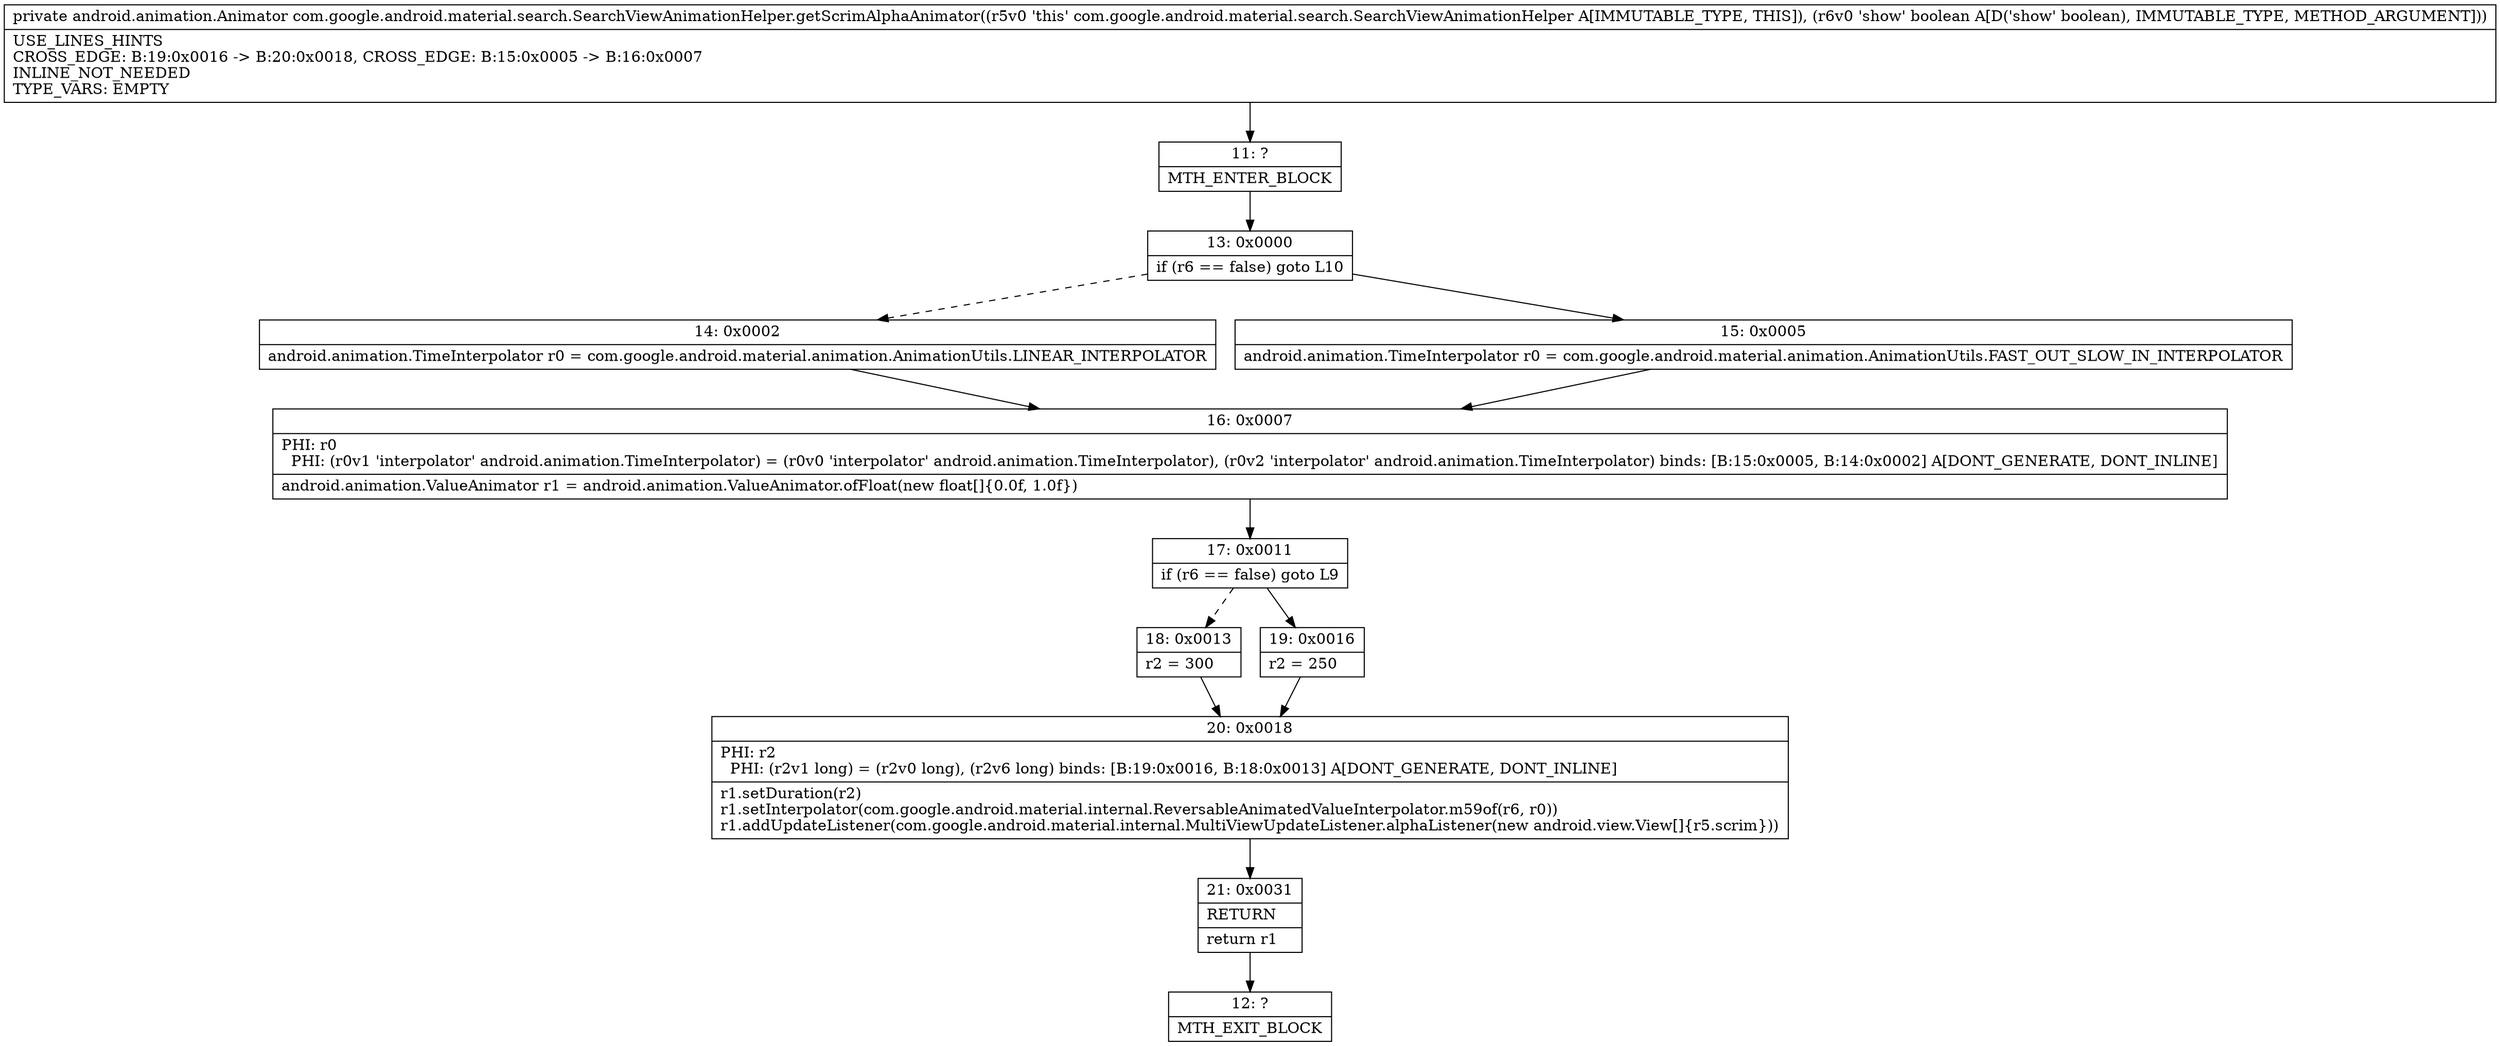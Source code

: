 digraph "CFG forcom.google.android.material.search.SearchViewAnimationHelper.getScrimAlphaAnimator(Z)Landroid\/animation\/Animator;" {
Node_11 [shape=record,label="{11\:\ ?|MTH_ENTER_BLOCK\l}"];
Node_13 [shape=record,label="{13\:\ 0x0000|if (r6 == false) goto L10\l}"];
Node_14 [shape=record,label="{14\:\ 0x0002|android.animation.TimeInterpolator r0 = com.google.android.material.animation.AnimationUtils.LINEAR_INTERPOLATOR\l}"];
Node_16 [shape=record,label="{16\:\ 0x0007|PHI: r0 \l  PHI: (r0v1 'interpolator' android.animation.TimeInterpolator) = (r0v0 'interpolator' android.animation.TimeInterpolator), (r0v2 'interpolator' android.animation.TimeInterpolator) binds: [B:15:0x0005, B:14:0x0002] A[DONT_GENERATE, DONT_INLINE]\l|android.animation.ValueAnimator r1 = android.animation.ValueAnimator.ofFloat(new float[]\{0.0f, 1.0f\})\l}"];
Node_17 [shape=record,label="{17\:\ 0x0011|if (r6 == false) goto L9\l}"];
Node_18 [shape=record,label="{18\:\ 0x0013|r2 = 300\l}"];
Node_20 [shape=record,label="{20\:\ 0x0018|PHI: r2 \l  PHI: (r2v1 long) = (r2v0 long), (r2v6 long) binds: [B:19:0x0016, B:18:0x0013] A[DONT_GENERATE, DONT_INLINE]\l|r1.setDuration(r2)\lr1.setInterpolator(com.google.android.material.internal.ReversableAnimatedValueInterpolator.m59of(r6, r0))\lr1.addUpdateListener(com.google.android.material.internal.MultiViewUpdateListener.alphaListener(new android.view.View[]\{r5.scrim\}))\l}"];
Node_21 [shape=record,label="{21\:\ 0x0031|RETURN\l|return r1\l}"];
Node_12 [shape=record,label="{12\:\ ?|MTH_EXIT_BLOCK\l}"];
Node_19 [shape=record,label="{19\:\ 0x0016|r2 = 250\l}"];
Node_15 [shape=record,label="{15\:\ 0x0005|android.animation.TimeInterpolator r0 = com.google.android.material.animation.AnimationUtils.FAST_OUT_SLOW_IN_INTERPOLATOR\l}"];
MethodNode[shape=record,label="{private android.animation.Animator com.google.android.material.search.SearchViewAnimationHelper.getScrimAlphaAnimator((r5v0 'this' com.google.android.material.search.SearchViewAnimationHelper A[IMMUTABLE_TYPE, THIS]), (r6v0 'show' boolean A[D('show' boolean), IMMUTABLE_TYPE, METHOD_ARGUMENT]))  | USE_LINES_HINTS\lCROSS_EDGE: B:19:0x0016 \-\> B:20:0x0018, CROSS_EDGE: B:15:0x0005 \-\> B:16:0x0007\lINLINE_NOT_NEEDED\lTYPE_VARS: EMPTY\l}"];
MethodNode -> Node_11;Node_11 -> Node_13;
Node_13 -> Node_14[style=dashed];
Node_13 -> Node_15;
Node_14 -> Node_16;
Node_16 -> Node_17;
Node_17 -> Node_18[style=dashed];
Node_17 -> Node_19;
Node_18 -> Node_20;
Node_20 -> Node_21;
Node_21 -> Node_12;
Node_19 -> Node_20;
Node_15 -> Node_16;
}

